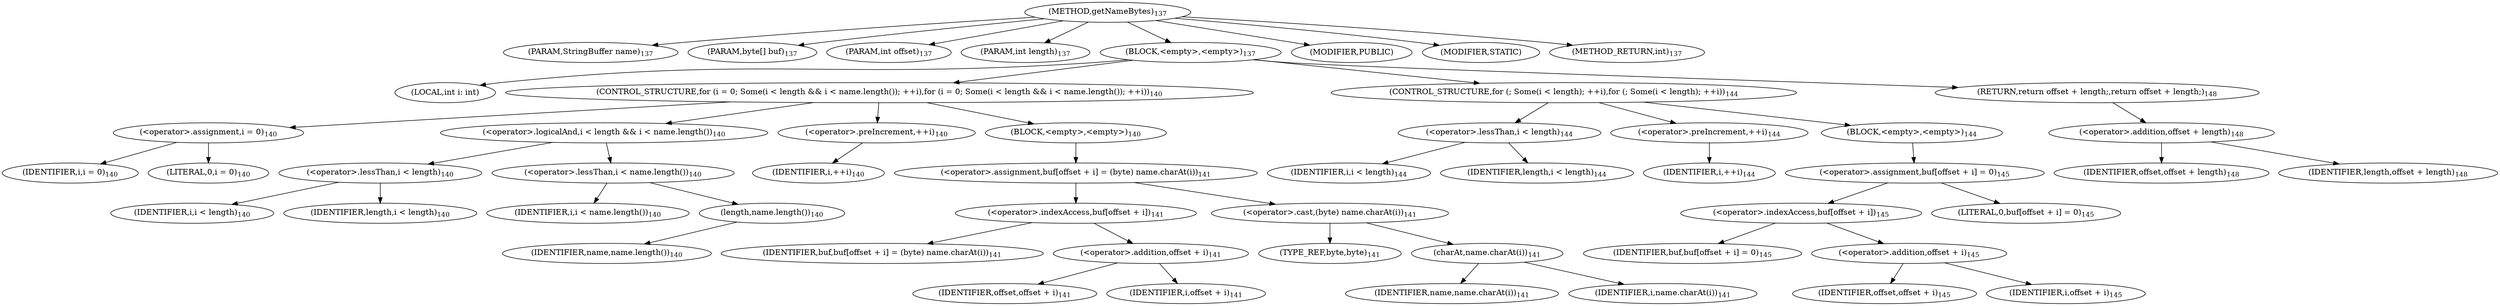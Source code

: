 digraph "getNameBytes" {  
"152" [label = <(METHOD,getNameBytes)<SUB>137</SUB>> ]
"153" [label = <(PARAM,StringBuffer name)<SUB>137</SUB>> ]
"154" [label = <(PARAM,byte[] buf)<SUB>137</SUB>> ]
"155" [label = <(PARAM,int offset)<SUB>137</SUB>> ]
"156" [label = <(PARAM,int length)<SUB>137</SUB>> ]
"157" [label = <(BLOCK,&lt;empty&gt;,&lt;empty&gt;)<SUB>137</SUB>> ]
"158" [label = <(LOCAL,int i: int)> ]
"159" [label = <(CONTROL_STRUCTURE,for (i = 0; Some(i &lt; length &amp;&amp; i &lt; name.length()); ++i),for (i = 0; Some(i &lt; length &amp;&amp; i &lt; name.length()); ++i))<SUB>140</SUB>> ]
"160" [label = <(&lt;operator&gt;.assignment,i = 0)<SUB>140</SUB>> ]
"161" [label = <(IDENTIFIER,i,i = 0)<SUB>140</SUB>> ]
"162" [label = <(LITERAL,0,i = 0)<SUB>140</SUB>> ]
"163" [label = <(&lt;operator&gt;.logicalAnd,i &lt; length &amp;&amp; i &lt; name.length())<SUB>140</SUB>> ]
"164" [label = <(&lt;operator&gt;.lessThan,i &lt; length)<SUB>140</SUB>> ]
"165" [label = <(IDENTIFIER,i,i &lt; length)<SUB>140</SUB>> ]
"166" [label = <(IDENTIFIER,length,i &lt; length)<SUB>140</SUB>> ]
"167" [label = <(&lt;operator&gt;.lessThan,i &lt; name.length())<SUB>140</SUB>> ]
"168" [label = <(IDENTIFIER,i,i &lt; name.length())<SUB>140</SUB>> ]
"169" [label = <(length,name.length())<SUB>140</SUB>> ]
"170" [label = <(IDENTIFIER,name,name.length())<SUB>140</SUB>> ]
"171" [label = <(&lt;operator&gt;.preIncrement,++i)<SUB>140</SUB>> ]
"172" [label = <(IDENTIFIER,i,++i)<SUB>140</SUB>> ]
"173" [label = <(BLOCK,&lt;empty&gt;,&lt;empty&gt;)<SUB>140</SUB>> ]
"174" [label = <(&lt;operator&gt;.assignment,buf[offset + i] = (byte) name.charAt(i))<SUB>141</SUB>> ]
"175" [label = <(&lt;operator&gt;.indexAccess,buf[offset + i])<SUB>141</SUB>> ]
"176" [label = <(IDENTIFIER,buf,buf[offset + i] = (byte) name.charAt(i))<SUB>141</SUB>> ]
"177" [label = <(&lt;operator&gt;.addition,offset + i)<SUB>141</SUB>> ]
"178" [label = <(IDENTIFIER,offset,offset + i)<SUB>141</SUB>> ]
"179" [label = <(IDENTIFIER,i,offset + i)<SUB>141</SUB>> ]
"180" [label = <(&lt;operator&gt;.cast,(byte) name.charAt(i))<SUB>141</SUB>> ]
"181" [label = <(TYPE_REF,byte,byte)<SUB>141</SUB>> ]
"182" [label = <(charAt,name.charAt(i))<SUB>141</SUB>> ]
"183" [label = <(IDENTIFIER,name,name.charAt(i))<SUB>141</SUB>> ]
"184" [label = <(IDENTIFIER,i,name.charAt(i))<SUB>141</SUB>> ]
"185" [label = <(CONTROL_STRUCTURE,for (; Some(i &lt; length); ++i),for (; Some(i &lt; length); ++i))<SUB>144</SUB>> ]
"186" [label = <(&lt;operator&gt;.lessThan,i &lt; length)<SUB>144</SUB>> ]
"187" [label = <(IDENTIFIER,i,i &lt; length)<SUB>144</SUB>> ]
"188" [label = <(IDENTIFIER,length,i &lt; length)<SUB>144</SUB>> ]
"189" [label = <(&lt;operator&gt;.preIncrement,++i)<SUB>144</SUB>> ]
"190" [label = <(IDENTIFIER,i,++i)<SUB>144</SUB>> ]
"191" [label = <(BLOCK,&lt;empty&gt;,&lt;empty&gt;)<SUB>144</SUB>> ]
"192" [label = <(&lt;operator&gt;.assignment,buf[offset + i] = 0)<SUB>145</SUB>> ]
"193" [label = <(&lt;operator&gt;.indexAccess,buf[offset + i])<SUB>145</SUB>> ]
"194" [label = <(IDENTIFIER,buf,buf[offset + i] = 0)<SUB>145</SUB>> ]
"195" [label = <(&lt;operator&gt;.addition,offset + i)<SUB>145</SUB>> ]
"196" [label = <(IDENTIFIER,offset,offset + i)<SUB>145</SUB>> ]
"197" [label = <(IDENTIFIER,i,offset + i)<SUB>145</SUB>> ]
"198" [label = <(LITERAL,0,buf[offset + i] = 0)<SUB>145</SUB>> ]
"199" [label = <(RETURN,return offset + length;,return offset + length;)<SUB>148</SUB>> ]
"200" [label = <(&lt;operator&gt;.addition,offset + length)<SUB>148</SUB>> ]
"201" [label = <(IDENTIFIER,offset,offset + length)<SUB>148</SUB>> ]
"202" [label = <(IDENTIFIER,length,offset + length)<SUB>148</SUB>> ]
"203" [label = <(MODIFIER,PUBLIC)> ]
"204" [label = <(MODIFIER,STATIC)> ]
"205" [label = <(METHOD_RETURN,int)<SUB>137</SUB>> ]
  "152" -> "153" 
  "152" -> "154" 
  "152" -> "155" 
  "152" -> "156" 
  "152" -> "157" 
  "152" -> "203" 
  "152" -> "204" 
  "152" -> "205" 
  "157" -> "158" 
  "157" -> "159" 
  "157" -> "185" 
  "157" -> "199" 
  "159" -> "160" 
  "159" -> "163" 
  "159" -> "171" 
  "159" -> "173" 
  "160" -> "161" 
  "160" -> "162" 
  "163" -> "164" 
  "163" -> "167" 
  "164" -> "165" 
  "164" -> "166" 
  "167" -> "168" 
  "167" -> "169" 
  "169" -> "170" 
  "171" -> "172" 
  "173" -> "174" 
  "174" -> "175" 
  "174" -> "180" 
  "175" -> "176" 
  "175" -> "177" 
  "177" -> "178" 
  "177" -> "179" 
  "180" -> "181" 
  "180" -> "182" 
  "182" -> "183" 
  "182" -> "184" 
  "185" -> "186" 
  "185" -> "189" 
  "185" -> "191" 
  "186" -> "187" 
  "186" -> "188" 
  "189" -> "190" 
  "191" -> "192" 
  "192" -> "193" 
  "192" -> "198" 
  "193" -> "194" 
  "193" -> "195" 
  "195" -> "196" 
  "195" -> "197" 
  "199" -> "200" 
  "200" -> "201" 
  "200" -> "202" 
}
